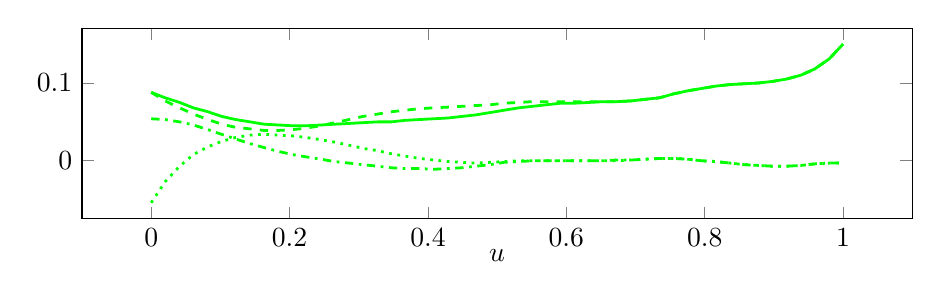 \begin{tikzpicture}%
\begin{axis}[height=4cm,mark options={solid},xlabel={$u$},ylabel style={yshift=-0.4cm},xlabel style={yshift=0.2cm},width=1\textwidth]%
\addplot[color=green,line width=1pt,solid] coordinates {%
(0.0,0.088)%
(0.02,0.081)%
(0.041,0.075)%
(0.061,0.068)%
(0.082,0.063)%
(0.102,0.057)%
(0.122,0.053)%
(0.143,0.05)%
(0.163,0.047)%
(0.184,0.046)%
(0.204,0.045)%
(0.224,0.045)%
(0.245,0.046)%
(0.265,0.047)%
(0.286,0.048)%
(0.306,0.049)%
(0.327,0.05)%
(0.347,0.05)%
(0.367,0.052)%
(0.388,0.053)%
(0.408,0.054)%
(0.429,0.055)%
(0.449,0.057)%
(0.469,0.059)%
(0.49,0.062)%
(0.51,0.065)%
(0.531,0.068)%
(0.551,0.07)%
(0.571,0.072)%
(0.592,0.074)%
(0.612,0.074)%
(0.633,0.075)%
(0.653,0.076)%
(0.673,0.076)%
(0.694,0.077)%
(0.714,0.079)%
(0.735,0.081)%
(0.755,0.086)%
(0.776,0.09)%
(0.796,0.093)%
(0.816,0.096)%
(0.837,0.098)%
(0.857,0.099)%
(0.878,0.1)%
(0.898,0.102)%
(0.918,0.105)%
(0.939,0.11)%
(0.959,0.118)%
(0.98,0.131)%
(1.0,0.15)%
};%
%
%
\addplot[color=green,line width=1pt,dashed] coordinates {%
(0.0,0.088)%
(0.02,0.077)%
(0.041,0.068)%
(0.061,0.06)%
(0.082,0.053)%
(0.102,0.047)%
(0.122,0.043)%
(0.143,0.041)%
(0.163,0.039)%
(0.184,0.039)%
(0.204,0.04)%
(0.224,0.042)%
(0.245,0.045)%
(0.265,0.049)%
(0.286,0.053)%
(0.306,0.057)%
(0.327,0.06)%
(0.347,0.063)%
(0.367,0.065)%
(0.388,0.067)%
(0.408,0.068)%
(0.429,0.069)%
(0.449,0.07)%
(0.469,0.071)%
(0.49,0.072)%
(0.51,0.074)%
(0.531,0.075)%
(0.551,0.076)%
(0.571,0.076)%
(0.592,0.076)%
(0.612,0.076)%
(0.633,0.076)%
(0.653,0.076)%
(0.673,0.076)%
(0.694,0.077)%
(0.714,0.079)%
(0.735,0.081)%
(0.755,0.086)%
(0.776,0.09)%
(0.796,0.093)%
(0.816,0.096)%
(0.837,0.098)%
(0.857,0.099)%
(0.878,0.1)%
(0.898,0.102)%
(0.918,0.105)%
(0.939,0.11)%
(0.959,0.118)%
(0.98,0.131)%
(1.0,0.15)%
};%
%
%
\addplot[color=green,line width=1pt,dotted] coordinates {%
(0.0,-0.054)%
(0.02,-0.027)%
(0.041,-0.007)%
(0.061,0.008)%
(0.082,0.018)%
(0.102,0.025)%
(0.122,0.03)%
(0.143,0.033)%
(0.163,0.034)%
(0.184,0.033)%
(0.204,0.032)%
(0.224,0.03)%
(0.245,0.027)%
(0.265,0.024)%
(0.286,0.02)%
(0.306,0.016)%
(0.327,0.013)%
(0.347,0.009)%
(0.367,0.006)%
(0.388,0.003)%
(0.408,0.001)%
(0.429,-0.001)%
(0.449,-0.002)%
(0.469,-0.003)%
(0.49,-0.002)%
(0.51,-0.001)%
(0.531,-0.0)%
(0.551,-0.0)%
(0.571,-0.0)%
(0.592,-0.0)%
(0.612,-0.0)%
(0.633,-0.0)%
(0.653,-0.0)%
(0.673,0.0)%
(0.694,0.001)%
(0.714,0.002)%
(0.735,0.003)%
(0.755,0.003)%
(0.776,0.002)%
(0.796,0.0)%
(0.816,-0.001)%
(0.837,-0.003)%
(0.857,-0.005)%
(0.878,-0.006)%
(0.898,-0.007)%
(0.918,-0.007)%
(0.939,-0.006)%
(0.959,-0.004)%
(0.98,-0.003)%
(1.0,-0.003)%
};%
%
%
\addplot[color=green,line width=1pt,dashdotted] coordinates {%
(0.0,0.054)%
(0.02,0.053)%
(0.041,0.05)%
(0.061,0.046)%
(0.082,0.04)%
(0.102,0.034)%
(0.122,0.028)%
(0.143,0.022)%
(0.163,0.017)%
(0.184,0.012)%
(0.204,0.008)%
(0.224,0.005)%
(0.245,0.002)%
(0.265,-0.001)%
(0.286,-0.003)%
(0.306,-0.005)%
(0.327,-0.007)%
(0.347,-0.009)%
(0.367,-0.01)%
(0.388,-0.01)%
(0.408,-0.011)%
(0.429,-0.01)%
(0.449,-0.009)%
(0.469,-0.007)%
(0.49,-0.005)%
(0.51,-0.002)%
(0.531,-0.001)%
(0.551,-0.0)%
(0.571,0.0)%
(0.592,7.722e-05)%
(0.612,-6.55e-05)%
(0.633,-0.0)%
(0.653,5.312e-05)%
(0.673,0.001)%
(0.694,0.001)%
(0.714,0.002)%
(0.735,0.003)%
(0.755,0.003)%
(0.776,0.002)%
(0.796,0.0)%
(0.816,-0.001)%
(0.837,-0.003)%
(0.857,-0.005)%
(0.878,-0.006)%
(0.898,-0.007)%
(0.918,-0.007)%
(0.939,-0.006)%
(0.959,-0.004)%
(0.98,-0.003)%
(1.0,-0.003)%
};%
%
%
\end{axis}%
\end{tikzpicture}%
